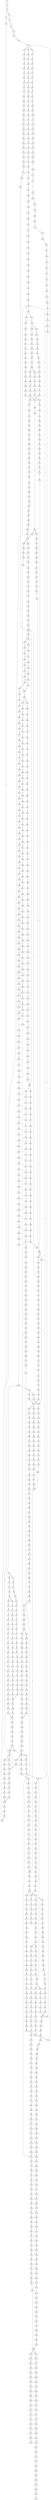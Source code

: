 strict digraph  {
	S0 -> S1 [ label = A ];
	S1 -> S2 [ label = G ];
	S2 -> S3 [ label = A ];
	S2 -> S4 [ label = C ];
	S3 -> S5 [ label = G ];
	S4 -> S6 [ label = C ];
	S5 -> S7 [ label = G ];
	S6 -> S8 [ label = G ];
	S7 -> S9 [ label = T ];
	S8 -> S10 [ label = C ];
	S8 -> S11 [ label = T ];
	S9 -> S12 [ label = C ];
	S10 -> S13 [ label = C ];
	S11 -> S14 [ label = C ];
	S12 -> S15 [ label = C ];
	S13 -> S16 [ label = C ];
	S14 -> S17 [ label = C ];
	S15 -> S18 [ label = C ];
	S16 -> S19 [ label = C ];
	S17 -> S20 [ label = C ];
	S18 -> S21 [ label = T ];
	S18 -> S22 [ label = A ];
	S18 -> S23 [ label = G ];
	S19 -> S24 [ label = T ];
	S20 -> S25 [ label = A ];
	S21 -> S26 [ label = T ];
	S22 -> S27 [ label = G ];
	S23 -> S28 [ label = G ];
	S24 -> S29 [ label = T ];
	S24 -> S30 [ label = C ];
	S25 -> S31 [ label = C ];
	S26 -> S32 [ label = C ];
	S27 -> S33 [ label = A ];
	S28 -> S34 [ label = A ];
	S29 -> S35 [ label = C ];
	S30 -> S36 [ label = C ];
	S31 -> S37 [ label = C ];
	S32 -> S38 [ label = T ];
	S33 -> S39 [ label = G ];
	S34 -> S40 [ label = G ];
	S35 -> S41 [ label = A ];
	S36 -> S42 [ label = A ];
	S37 -> S43 [ label = A ];
	S38 -> S44 [ label = C ];
	S39 -> S45 [ label = C ];
	S40 -> S46 [ label = G ];
	S41 -> S47 [ label = C ];
	S42 -> S48 [ label = C ];
	S43 -> S49 [ label = C ];
	S44 -> S50 [ label = G ];
	S45 -> S51 [ label = C ];
	S46 -> S52 [ label = C ];
	S47 -> S53 [ label = G ];
	S48 -> S54 [ label = C ];
	S49 -> S55 [ label = C ];
	S50 -> S56 [ label = T ];
	S51 -> S57 [ label = A ];
	S52 -> S58 [ label = G ];
	S53 -> S59 [ label = C ];
	S54 -> S60 [ label = C ];
	S55 -> S61 [ label = G ];
	S56 -> S62 [ label = A ];
	S57 -> S63 [ label = C ];
	S58 -> S64 [ label = T ];
	S59 -> S65 [ label = T ];
	S60 -> S66 [ label = G ];
	S61 -> S67 [ label = A ];
	S62 -> S68 [ label = C ];
	S63 -> S69 [ label = G ];
	S64 -> S70 [ label = G ];
	S65 -> S71 [ label = C ];
	S66 -> S72 [ label = C ];
	S67 -> S73 [ label = T ];
	S68 -> S74 [ label = G ];
	S69 -> S75 [ label = G ];
	S70 -> S76 [ label = G ];
	S71 -> S77 [ label = C ];
	S72 -> S78 [ label = C ];
	S73 -> S79 [ label = C ];
	S74 -> S80 [ label = G ];
	S75 -> S81 [ label = T ];
	S76 -> S82 [ label = T ];
	S77 -> S83 [ label = G ];
	S78 -> S84 [ label = G ];
	S79 -> S85 [ label = G ];
	S80 -> S86 [ label = C ];
	S81 -> S87 [ label = T ];
	S82 -> S88 [ label = A ];
	S83 -> S89 [ label = G ];
	S84 -> S90 [ label = G ];
	S85 -> S91 [ label = G ];
	S86 -> S92 [ label = T ];
	S87 -> S93 [ label = A ];
	S88 -> S94 [ label = T ];
	S89 -> S95 [ label = T ];
	S90 -> S96 [ label = T ];
	S91 -> S97 [ label = T ];
	S92 -> S98 [ label = A ];
	S93 -> S99 [ label = C ];
	S94 -> S100 [ label = G ];
	S95 -> S101 [ label = T ];
	S96 -> S102 [ label = C ];
	S97 -> S103 [ label = T ];
	S98 -> S104 [ label = C ];
	S99 -> S105 [ label = T ];
	S100 -> S106 [ label = A ];
	S101 -> S107 [ label = G ];
	S102 -> S108 [ label = C ];
	S103 -> S109 [ label = C ];
	S104 -> S110 [ label = T ];
	S105 -> S111 [ label = G ];
	S106 -> S112 [ label = G ];
	S107 -> S113 [ label = C ];
	S108 -> S114 [ label = C ];
	S109 -> S115 [ label = C ];
	S110 -> S116 [ label = G ];
	S111 -> S117 [ label = C ];
	S112 -> S118 [ label = C ];
	S113 -> S119 [ label = A ];
	S114 -> S120 [ label = A ];
	S115 -> S121 [ label = A ];
	S116 -> S122 [ label = G ];
	S117 -> S123 [ label = A ];
	S118 -> S124 [ label = G ];
	S119 -> S125 [ label = C ];
	S120 -> S126 [ label = G ];
	S121 -> S127 [ label = G ];
	S122 -> S128 [ label = T ];
	S123 -> S129 [ label = G ];
	S124 -> S130 [ label = G ];
	S125 -> S131 [ label = T ];
	S126 -> S132 [ label = T ];
	S127 -> S133 [ label = T ];
	S128 -> S134 [ label = G ];
	S129 -> S135 [ label = A ];
	S130 -> S136 [ label = T ];
	S131 -> S137 [ label = G ];
	S132 -> S138 [ label = G ];
	S133 -> S139 [ label = G ];
	S134 -> S140 [ label = C ];
	S135 -> S141 [ label = C ];
	S136 -> S142 [ label = C ];
	S137 -> S143 [ label = G ];
	S138 -> S144 [ label = G ];
	S139 -> S145 [ label = G ];
	S140 -> S146 [ label = T ];
	S141 -> S147 [ label = G ];
	S142 -> S148 [ label = G ];
	S143 -> S149 [ label = T ];
	S144 -> S150 [ label = T ];
	S145 -> S151 [ label = T ];
	S146 -> S152 [ label = A ];
	S147 -> S153 [ label = G ];
	S148 -> S154 [ label = C ];
	S149 -> S155 [ label = C ];
	S150 -> S156 [ label = C ];
	S151 -> S156 [ label = C ];
	S152 -> S157 [ label = C ];
	S153 -> S158 [ label = A ];
	S154 -> S159 [ label = A ];
	S155 -> S160 [ label = G ];
	S156 -> S161 [ label = G ];
	S157 -> S162 [ label = T ];
	S158 -> S163 [ label = C ];
	S159 -> S164 [ label = C ];
	S160 -> S165 [ label = T ];
	S161 -> S166 [ label = T ];
	S162 -> S167 [ label = G ];
	S163 -> S168 [ label = A ];
	S164 -> S169 [ label = G ];
	S165 -> S170 [ label = C ];
	S166 -> S171 [ label = C ];
	S167 -> S172 [ label = T ];
	S168 -> S173 [ label = C ];
	S169 -> S174 [ label = C ];
	S170 -> S175 [ label = C ];
	S171 -> S175 [ label = C ];
	S172 -> S176 [ label = A ];
	S173 -> S177 [ label = A ];
	S174 -> S178 [ label = G ];
	S175 -> S179 [ label = G ];
	S176 -> S180 [ label = A ];
	S177 -> S181 [ label = C ];
	S178 -> S182 [ label = C ];
	S179 -> S183 [ label = T ];
	S180 -> S184 [ label = C ];
	S181 -> S185 [ label = C ];
	S182 -> S186 [ label = G ];
	S183 -> S187 [ label = C ];
	S184 -> S188 [ label = A ];
	S185 -> S189 [ label = T ];
	S186 -> S190 [ label = C ];
	S186 -> S191 [ label = G ];
	S187 -> S192 [ label = A ];
	S188 -> S193 [ label = C ];
	S189 -> S194 [ label = C ];
	S190 -> S195 [ label = G ];
	S191 -> S196 [ label = C ];
	S192 -> S197 [ label = C ];
	S193 -> S198 [ label = A ];
	S194 -> S199 [ label = T ];
	S195 -> S200 [ label = T ];
	S196 -> S201 [ label = T ];
	S197 -> S202 [ label = C ];
	S198 -> S203 [ label = C ];
	S199 -> S204 [ label = A ];
	S200 -> S205 [ label = C ];
	S201 -> S206 [ label = G ];
	S202 -> S207 [ label = C ];
	S202 -> S208 [ label = G ];
	S203 -> S209 [ label = G ];
	S204 -> S210 [ label = G ];
	S205 -> S211 [ label = G ];
	S206 -> S212 [ label = G ];
	S207 -> S213 [ label = T ];
	S208 -> S214 [ label = A ];
	S209 -> S215 [ label = C ];
	S210 -> S216 [ label = A ];
	S211 -> S217 [ label = A ];
	S212 -> S218 [ label = A ];
	S213 -> S219 [ label = G ];
	S214 -> S220 [ label = A ];
	S214 -> S221 [ label = G ];
	S215 -> S222 [ label = T ];
	S216 -> S223 [ label = A ];
	S217 -> S224 [ label = C ];
	S218 -> S225 [ label = A ];
	S219 -> S226 [ label = T ];
	S220 -> S227 [ label = T ];
	S221 -> S228 [ label = T ];
	S222 -> S229 [ label = C ];
	S223 -> S230 [ label = C ];
	S224 -> S231 [ label = G ];
	S225 -> S232 [ label = T ];
	S226 -> S233 [ label = C ];
	S227 -> S234 [ label = C ];
	S228 -> S235 [ label = C ];
	S229 -> S236 [ label = C ];
	S230 -> S237 [ label = G ];
	S231 -> S238 [ label = C ];
	S232 -> S239 [ label = G ];
	S233 -> S240 [ label = C ];
	S234 -> S241 [ label = C ];
	S235 -> S242 [ label = C ];
	S236 -> S243 [ label = T ];
	S237 -> S244 [ label = A ];
	S238 -> S245 [ label = G ];
	S239 -> S246 [ label = G ];
	S240 -> S247 [ label = T ];
	S241 -> S248 [ label = T ];
	S242 -> S249 [ label = A ];
	S242 -> S250 [ label = T ];
	S243 -> S251 [ label = A ];
	S244 -> S252 [ label = G ];
	S245 -> S253 [ label = C ];
	S246 -> S254 [ label = G ];
	S247 -> S255 [ label = A ];
	S247 -> S256 [ label = T ];
	S248 -> S257 [ label = C ];
	S249 -> S258 [ label = G ];
	S250 -> S259 [ label = C ];
	S251 -> S260 [ label = G ];
	S252 -> S261 [ label = G ];
	S253 -> S262 [ label = C ];
	S254 -> S263 [ label = G ];
	S255 -> S264 [ label = C ];
	S256 -> S265 [ label = G ];
	S257 -> S266 [ label = G ];
	S258 -> S267 [ label = T ];
	S258 -> S268 [ label = C ];
	S259 -> S269 [ label = G ];
	S260 -> S270 [ label = A ];
	S261 -> S271 [ label = T ];
	S262 -> S272 [ label = T ];
	S263 -> S273 [ label = T ];
	S264 -> S274 [ label = T ];
	S265 -> S275 [ label = A ];
	S265 -> S276 [ label = T ];
	S266 -> S277 [ label = A ];
	S267 -> S278 [ label = A ];
	S268 -> S279 [ label = T ];
	S269 -> S280 [ label = A ];
	S270 -> S281 [ label = A ];
	S271 -> S282 [ label = G ];
	S272 -> S283 [ label = C ];
	S273 -> S284 [ label = C ];
	S274 -> S285 [ label = A ];
	S275 -> S286 [ label = A ];
	S276 -> S287 [ label = A ];
	S277 -> S288 [ label = A ];
	S278 -> S289 [ label = G ];
	S279 -> S290 [ label = T ];
	S280 -> S291 [ label = A ];
	S281 -> S292 [ label = C ];
	S282 -> S293 [ label = T ];
	S283 -> S294 [ label = G ];
	S284 -> S295 [ label = C ];
	S285 -> S296 [ label = C ];
	S286 -> S297 [ label = C ];
	S287 -> S298 [ label = G ];
	S288 -> S299 [ label = C ];
	S289 -> S300 [ label = G ];
	S289 -> S301 [ label = C ];
	S290 -> S302 [ label = C ];
	S291 -> S299 [ label = C ];
	S292 -> S303 [ label = T ];
	S293 -> S304 [ label = C ];
	S294 -> S305 [ label = G ];
	S295 -> S306 [ label = G ];
	S296 -> S307 [ label = C ];
	S297 -> S308 [ label = T ];
	S298 -> S309 [ label = G ];
	S299 -> S310 [ label = T ];
	S300 -> S311 [ label = G ];
	S301 -> S312 [ label = T ];
	S302 -> S313 [ label = A ];
	S303 -> S314 [ label = T ];
	S304 -> S315 [ label = C ];
	S305 -> S316 [ label = G ];
	S306 -> S317 [ label = C ];
	S307 -> S318 [ label = A ];
	S308 -> S319 [ label = T ];
	S309 -> S320 [ label = A ];
	S310 -> S321 [ label = T ];
	S311 -> S322 [ label = T ];
	S312 -> S323 [ label = C ];
	S313 -> S324 [ label = C ];
	S314 -> S325 [ label = C ];
	S315 -> S326 [ label = C ];
	S316 -> S327 [ label = C ];
	S317 -> S328 [ label = C ];
	S318 -> S329 [ label = G ];
	S319 -> S330 [ label = C ];
	S320 -> S331 [ label = G ];
	S321 -> S332 [ label = C ];
	S322 -> S333 [ label = C ];
	S323 -> S334 [ label = C ];
	S324 -> S335 [ label = G ];
	S325 -> S336 [ label = A ];
	S326 -> S337 [ label = T ];
	S327 -> S338 [ label = T ];
	S328 -> S339 [ label = G ];
	S329 -> S340 [ label = G ];
	S330 -> S341 [ label = A ];
	S331 -> S342 [ label = A ];
	S332 -> S343 [ label = A ];
	S333 -> S344 [ label = A ];
	S334 -> S345 [ label = A ];
	S335 -> S346 [ label = C ];
	S336 -> S347 [ label = A ];
	S337 -> S348 [ label = G ];
	S338 -> S349 [ label = C ];
	S339 -> S350 [ label = G ];
	S340 -> S351 [ label = A ];
	S341 -> S347 [ label = A ];
	S342 -> S352 [ label = G ];
	S343 -> S347 [ label = A ];
	S344 -> S353 [ label = C ];
	S345 -> S354 [ label = C ];
	S346 -> S355 [ label = C ];
	S347 -> S356 [ label = C ];
	S348 -> S357 [ label = T ];
	S349 -> S358 [ label = A ];
	S350 -> S359 [ label = A ];
	S351 -> S360 [ label = G ];
	S352 -> S361 [ label = G ];
	S353 -> S362 [ label = T ];
	S354 -> S363 [ label = C ];
	S355 -> S364 [ label = C ];
	S356 -> S365 [ label = C ];
	S356 -> S366 [ label = T ];
	S357 -> S367 [ label = C ];
	S358 -> S368 [ label = C ];
	S359 -> S369 [ label = A ];
	S360 -> S370 [ label = A ];
	S361 -> S371 [ label = T ];
	S362 -> S372 [ label = C ];
	S363 -> S373 [ label = G ];
	S364 -> S374 [ label = T ];
	S365 -> S375 [ label = G ];
	S366 -> S376 [ label = G ];
	S367 -> S377 [ label = C ];
	S368 -> S378 [ label = G ];
	S369 -> S379 [ label = C ];
	S370 -> S380 [ label = G ];
	S371 -> S381 [ label = C ];
	S372 -> S382 [ label = G ];
	S373 -> S383 [ label = G ];
	S374 -> S384 [ label = T ];
	S375 -> S385 [ label = G ];
	S376 -> S386 [ label = G ];
	S376 -> S387 [ label = C ];
	S377 -> S247 [ label = T ];
	S378 -> S388 [ label = T ];
	S379 -> S389 [ label = T ];
	S380 -> S390 [ label = T ];
	S381 -> S391 [ label = C ];
	S382 -> S392 [ label = C ];
	S383 -> S393 [ label = A ];
	S384 -> S394 [ label = C ];
	S385 -> S395 [ label = C ];
	S386 -> S396 [ label = C ];
	S387 -> S397 [ label = C ];
	S388 -> S398 [ label = C ];
	S389 -> S399 [ label = G ];
	S390 -> S400 [ label = C ];
	S391 -> S18 [ label = C ];
	S392 -> S401 [ label = T ];
	S393 -> S402 [ label = C ];
	S394 -> S403 [ label = A ];
	S395 -> S404 [ label = C ];
	S396 -> S405 [ label = C ];
	S397 -> S406 [ label = C ];
	S398 -> S407 [ label = C ];
	S399 -> S408 [ label = C ];
	S400 -> S409 [ label = A ];
	S401 -> S410 [ label = T ];
	S402 -> S411 [ label = G ];
	S403 -> S412 [ label = T ];
	S404 -> S413 [ label = C ];
	S405 -> S414 [ label = C ];
	S406 -> S415 [ label = T ];
	S407 -> S416 [ label = A ];
	S408 -> S417 [ label = A ];
	S409 -> S418 [ label = G ];
	S410 -> S419 [ label = C ];
	S411 -> S420 [ label = T ];
	S412 -> S421 [ label = C ];
	S413 -> S422 [ label = A ];
	S414 -> S423 [ label = A ];
	S415 -> S424 [ label = A ];
	S416 -> S425 [ label = G ];
	S417 -> S426 [ label = A ];
	S418 -> S427 [ label = G ];
	S419 -> S428 [ label = A ];
	S420 -> S429 [ label = C ];
	S421 -> S430 [ label = C ];
	S422 -> S431 [ label = G ];
	S423 -> S432 [ label = G ];
	S424 -> S433 [ label = G ];
	S425 -> S434 [ label = C ];
	S426 -> S435 [ label = C ];
	S427 -> S436 [ label = A ];
	S428 -> S437 [ label = T ];
	S429 -> S438 [ label = G ];
	S430 -> S439 [ label = A ];
	S431 -> S440 [ label = T ];
	S432 -> S441 [ label = G ];
	S433 -> S442 [ label = G ];
	S434 -> S443 [ label = T ];
	S434 -> S444 [ label = G ];
	S435 -> S445 [ label = C ];
	S436 -> S446 [ label = C ];
	S437 -> S447 [ label = C ];
	S438 -> S448 [ label = T ];
	S439 -> S449 [ label = G ];
	S440 -> S450 [ label = T ];
	S441 -> S451 [ label = T ];
	S442 -> S452 [ label = T ];
	S443 -> S290 [ label = T ];
	S444 -> S453 [ label = A ];
	S445 -> S454 [ label = A ];
	S446 -> S455 [ label = C ];
	S447 -> S456 [ label = C ];
	S448 -> S457 [ label = G ];
	S449 -> S458 [ label = A ];
	S450 -> S459 [ label = G ];
	S451 -> S460 [ label = G ];
	S452 -> S461 [ label = G ];
	S453 -> S462 [ label = G ];
	S454 -> S463 [ label = G ];
	S455 -> S464 [ label = A ];
	S456 -> S439 [ label = A ];
	S457 -> S465 [ label = A ];
	S458 -> S466 [ label = A ];
	S459 -> S467 [ label = T ];
	S460 -> S468 [ label = C ];
	S460 -> S469 [ label = G ];
	S461 -> S470 [ label = T ];
	S462 -> S471 [ label = T ];
	S463 -> S472 [ label = A ];
	S464 -> S473 [ label = G ];
	S465 -> S474 [ label = C ];
	S466 -> S475 [ label = C ];
	S467 -> S476 [ label = G ];
	S468 -> S477 [ label = G ];
	S469 -> S478 [ label = G ];
	S470 -> S479 [ label = G ];
	S471 -> S480 [ label = C ];
	S472 -> S481 [ label = A ];
	S473 -> S482 [ label = T ];
	S474 -> S483 [ label = C ];
	S475 -> S484 [ label = C ];
	S476 -> S485 [ label = C ];
	S477 -> S486 [ label = C ];
	S478 -> S487 [ label = C ];
	S479 -> S488 [ label = C ];
	S480 -> S489 [ label = C ];
	S480 -> S490 [ label = T ];
	S481 -> S491 [ label = C ];
	S482 -> S492 [ label = C ];
	S483 -> S493 [ label = G ];
	S484 -> S494 [ label = A ];
	S484 -> S495 [ label = G ];
	S485 -> S496 [ label = G ];
	S486 -> S497 [ label = G ];
	S487 -> S498 [ label = T ];
	S488 -> S499 [ label = G ];
	S489 -> S500 [ label = C ];
	S490 -> S501 [ label = C ];
	S491 -> S502 [ label = A ];
	S492 -> S503 [ label = T ];
	S493 -> S504 [ label = G ];
	S494 -> S505 [ label = G ];
	S494 -> S506 [ label = C ];
	S495 -> S507 [ label = G ];
	S496 -> S508 [ label = T ];
	S497 -> S509 [ label = T ];
	S498 -> S510 [ label = T ];
	S499 -> S511 [ label = T ];
	S500 -> S512 [ label = T ];
	S500 -> S513 [ label = G ];
	S501 -> S514 [ label = G ];
	S502 -> S515 [ label = G ];
	S503 -> S516 [ label = C ];
	S504 -> S517 [ label = T ];
	S505 -> S518 [ label = A ];
	S506 -> S519 [ label = C ];
	S507 -> S520 [ label = A ];
	S508 -> S521 [ label = C ];
	S509 -> S522 [ label = C ];
	S510 -> S523 [ label = C ];
	S511 -> S524 [ label = C ];
	S512 -> S525 [ label = C ];
	S513 -> S526 [ label = C ];
	S514 -> S527 [ label = T ];
	S515 -> S528 [ label = C ];
	S516 -> S529 [ label = T ];
	S517 -> S530 [ label = C ];
	S518 -> S531 [ label = C ];
	S519 -> S532 [ label = A ];
	S520 -> S533 [ label = C ];
	S521 -> S534 [ label = G ];
	S522 -> S535 [ label = G ];
	S523 -> S536 [ label = G ];
	S524 -> S534 [ label = G ];
	S525 -> S537 [ label = C ];
	S526 -> S538 [ label = C ];
	S527 -> S539 [ label = C ];
	S528 -> S540 [ label = C ];
	S529 -> S541 [ label = G ];
	S530 -> S542 [ label = G ];
	S531 -> S543 [ label = T ];
	S532 -> S544 [ label = C ];
	S533 -> S545 [ label = G ];
	S534 -> S546 [ label = A ];
	S535 -> S547 [ label = T ];
	S536 -> S548 [ label = A ];
	S537 -> S549 [ label = G ];
	S538 -> S550 [ label = T ];
	S539 -> S551 [ label = T ];
	S540 -> S552 [ label = G ];
	S541 -> S553 [ label = T ];
	S542 -> S554 [ label = C ];
	S543 -> S555 [ label = C ];
	S544 -> S556 [ label = C ];
	S545 -> S557 [ label = C ];
	S546 -> S558 [ label = A ];
	S547 -> S559 [ label = G ];
	S548 -> S560 [ label = A ];
	S549 -> S561 [ label = G ];
	S550 -> S562 [ label = G ];
	S551 -> S563 [ label = G ];
	S552 -> S564 [ label = T ];
	S553 -> S565 [ label = A ];
	S554 -> S566 [ label = G ];
	S555 -> S567 [ label = C ];
	S556 -> S568 [ label = C ];
	S557 -> S569 [ label = C ];
	S558 -> S570 [ label = C ];
	S559 -> S571 [ label = C ];
	S560 -> S572 [ label = C ];
	S561 -> S573 [ label = T ];
	S562 -> S574 [ label = T ];
	S563 -> S575 [ label = T ];
	S564 -> S576 [ label = C ];
	S566 -> S577 [ label = T ];
	S567 -> S578 [ label = C ];
	S568 -> S579 [ label = C ];
	S569 -> S580 [ label = C ];
	S570 -> S581 [ label = C ];
	S570 -> S582 [ label = A ];
	S571 -> S583 [ label = A ];
	S572 -> S584 [ label = A ];
	S573 -> S585 [ label = C ];
	S574 -> S586 [ label = C ];
	S575 -> S587 [ label = T ];
	S576 -> S588 [ label = C ];
	S577 -> S589 [ label = A ];
	S578 -> S590 [ label = A ];
	S579 -> S591 [ label = T ];
	S580 -> S592 [ label = A ];
	S581 -> S593 [ label = T ];
	S582 -> S594 [ label = C ];
	S583 -> S595 [ label = T ];
	S584 -> S596 [ label = C ];
	S585 -> S597 [ label = T ];
	S586 -> S598 [ label = G ];
	S587 -> S599 [ label = C ];
	S588 -> S600 [ label = T ];
	S589 -> S601 [ label = G ];
	S590 -> S602 [ label = T ];
	S591 -> S603 [ label = T ];
	S592 -> S604 [ label = T ];
	S593 -> S605 [ label = T ];
	S593 -> S606 [ label = G ];
	S594 -> S607 [ label = C ];
	S595 -> S608 [ label = C ];
	S596 -> S609 [ label = G ];
	S597 -> S610 [ label = G ];
	S598 -> S611 [ label = C ];
	S599 -> S612 [ label = C ];
	S600 -> S613 [ label = C ];
	S601 -> S614 [ label = C ];
	S602 -> S615 [ label = C ];
	S603 -> S616 [ label = C ];
	S604 -> S617 [ label = C ];
	S605 -> S618 [ label = C ];
	S606 -> S619 [ label = T ];
	S607 -> S620 [ label = C ];
	S608 -> S621 [ label = C ];
	S609 -> S622 [ label = C ];
	S610 -> S623 [ label = G ];
	S611 -> S624 [ label = G ];
	S612 -> S625 [ label = G ];
	S613 -> S626 [ label = T ];
	S614 -> S627 [ label = C ];
	S615 -> S628 [ label = T ];
	S616 -> S629 [ label = C ];
	S616 -> S630 [ label = G ];
	S617 -> S631 [ label = G ];
	S618 -> S632 [ label = G ];
	S619 -> S633 [ label = C ];
	S620 -> S634 [ label = G ];
	S621 -> S635 [ label = G ];
	S622 -> S636 [ label = G ];
	S623 -> S637 [ label = A ];
	S624 -> S638 [ label = C ];
	S625 -> S639 [ label = T ];
	S626 -> S640 [ label = G ];
	S627 -> S641 [ label = G ];
	S628 -> S642 [ label = G ];
	S629 -> S643 [ label = T ];
	S630 -> S644 [ label = A ];
	S631 -> S645 [ label = T ];
	S632 -> S646 [ label = T ];
	S633 -> S647 [ label = G ];
	S634 -> S648 [ label = T ];
	S635 -> S649 [ label = C ];
	S636 -> S650 [ label = C ];
	S637 -> S651 [ label = G ];
	S638 -> S652 [ label = G ];
	S638 -> S653 [ label = A ];
	S639 -> S654 [ label = G ];
	S640 -> S655 [ label = T ];
	S641 -> S656 [ label = C ];
	S642 -> S657 [ label = C ];
	S643 -> S658 [ label = G ];
	S644 -> S659 [ label = T ];
	S645 -> S660 [ label = C ];
	S646 -> S661 [ label = A ];
	S647 -> S662 [ label = C ];
	S648 -> S663 [ label = A ];
	S649 -> S664 [ label = A ];
	S650 -> S665 [ label = A ];
	S651 -> S666 [ label = G ];
	S652 -> S667 [ label = A ];
	S653 -> S668 [ label = A ];
	S654 -> S669 [ label = G ];
	S655 -> S670 [ label = C ];
	S656 -> S671 [ label = T ];
	S657 -> S672 [ label = C ];
	S658 -> S673 [ label = T ];
	S659 -> S674 [ label = C ];
	S660 -> S675 [ label = C ];
	S661 -> S676 [ label = C ];
	S662 -> S624 [ label = G ];
	S663 -> S677 [ label = C ];
	S664 -> S678 [ label = C ];
	S665 -> S679 [ label = C ];
	S666 -> S680 [ label = G ];
	S667 -> S681 [ label = G ];
	S668 -> S682 [ label = C ];
	S669 -> S683 [ label = C ];
	S670 -> S684 [ label = G ];
	S671 -> S685 [ label = G ];
	S672 -> S686 [ label = A ];
	S673 -> S687 [ label = C ];
	S674 -> S688 [ label = G ];
	S675 -> S689 [ label = T ];
	S676 -> S690 [ label = T ];
	S677 -> S691 [ label = G ];
	S678 -> S692 [ label = G ];
	S679 -> S693 [ label = G ];
	S680 -> S694 [ label = T ];
	S681 -> S695 [ label = C ];
	S682 -> S696 [ label = C ];
	S683 -> S697 [ label = C ];
	S684 -> S698 [ label = T ];
	S685 -> S699 [ label = G ];
	S686 -> S700 [ label = G ];
	S687 -> S701 [ label = C ];
	S688 -> S702 [ label = T ];
	S689 -> S703 [ label = C ];
	S690 -> S704 [ label = T ];
	S691 -> S705 [ label = T ];
	S692 -> S706 [ label = T ];
	S693 -> S707 [ label = T ];
	S694 -> S708 [ label = G ];
	S695 -> S709 [ label = A ];
	S696 -> S710 [ label = C ];
	S697 -> S711 [ label = C ];
	S698 -> S712 [ label = G ];
	S699 -> S713 [ label = A ];
	S700 -> S714 [ label = T ];
	S701 -> S715 [ label = T ];
	S702 -> S716 [ label = T ];
	S703 -> S717 [ label = T ];
	S704 -> S718 [ label = C ];
	S705 -> S719 [ label = C ];
	S706 -> S720 [ label = C ];
	S707 -> S721 [ label = C ];
	S708 -> S722 [ label = T ];
	S709 -> S723 [ label = G ];
	S710 -> S724 [ label = G ];
	S711 -> S725 [ label = G ];
	S712 -> S726 [ label = G ];
	S713 -> S727 [ label = A ];
	S714 -> S728 [ label = C ];
	S715 -> S256 [ label = T ];
	S716 -> S729 [ label = T ];
	S717 -> S730 [ label = T ];
	S718 -> S731 [ label = A ];
	S719 -> S732 [ label = C ];
	S720 -> S733 [ label = G ];
	S721 -> S734 [ label = C ];
	S722 -> S735 [ label = T ];
	S723 -> S736 [ label = T ];
	S724 -> S737 [ label = T ];
	S725 -> S738 [ label = T ];
	S726 -> S739 [ label = T ];
	S727 -> S740 [ label = G ];
	S728 -> S741 [ label = G ];
	S729 -> S742 [ label = G ];
	S730 -> S743 [ label = C ];
	S731 -> S744 [ label = A ];
	S732 -> S745 [ label = A ];
	S733 -> S746 [ label = A ];
	S734 -> S747 [ label = A ];
	S735 -> S748 [ label = C ];
	S736 -> S749 [ label = G ];
	S737 -> S750 [ label = A ];
	S738 -> S751 [ label = C ];
	S739 -> S752 [ label = A ];
	S740 -> S753 [ label = A ];
	S741 -> S754 [ label = T ];
	S742 -> S755 [ label = T ];
	S743 -> S756 [ label = T ];
	S744 -> S757 [ label = G ];
	S745 -> S758 [ label = G ];
	S746 -> S759 [ label = G ];
	S747 -> S425 [ label = G ];
	S748 -> S760 [ label = C ];
	S749 -> S761 [ label = C ];
	S750 -> S762 [ label = C ];
	S751 -> S763 [ label = C ];
	S752 -> S764 [ label = C ];
	S753 -> S765 [ label = A ];
	S754 -> S766 [ label = A ];
	S755 -> S767 [ label = A ];
	S756 -> S768 [ label = C ];
	S757 -> S769 [ label = C ];
	S758 -> S434 [ label = C ];
	S759 -> S770 [ label = C ];
	S760 -> S771 [ label = A ];
	S761 -> S772 [ label = A ];
	S762 -> S773 [ label = A ];
	S763 -> S774 [ label = A ];
	S764 -> S775 [ label = C ];
	S765 -> S776 [ label = C ];
	S766 -> S777 [ label = A ];
	S767 -> S778 [ label = G ];
	S768 -> S779 [ label = G ];
	S769 -> S780 [ label = G ];
	S770 -> S781 [ label = G ];
	S771 -> S782 [ label = G ];
	S772 -> S783 [ label = A ];
	S773 -> S784 [ label = G ];
	S774 -> S785 [ label = G ];
	S775 -> S786 [ label = G ];
	S776 -> S787 [ label = G ];
	S777 -> S788 [ label = G ];
	S778 -> S789 [ label = G ];
	S779 -> S790 [ label = G ];
	S780 -> S791 [ label = A ];
	S781 -> S792 [ label = A ];
	S782 -> S793 [ label = C ];
	S783 -> S794 [ label = C ];
	S784 -> S795 [ label = C ];
	S785 -> S796 [ label = T ];
	S786 -> S797 [ label = G ];
	S787 -> S798 [ label = G ];
	S788 -> S799 [ label = A ];
	S789 -> S800 [ label = A ];
	S790 -> S801 [ label = A ];
	S791 -> S802 [ label = G ];
	S792 -> S803 [ label = G ];
	S793 -> S804 [ label = A ];
	S794 -> S805 [ label = A ];
	S795 -> S806 [ label = A ];
	S796 -> S807 [ label = A ];
	S797 -> S808 [ label = T ];
	S798 -> S809 [ label = C ];
	S799 -> S810 [ label = C ];
	S800 -> S811 [ label = A ];
	S801 -> S812 [ label = G ];
	S802 -> S813 [ label = T ];
	S803 -> S814 [ label = T ];
	S804 -> S815 [ label = G ];
	S805 -> S816 [ label = G ];
	S806 -> S817 [ label = G ];
	S807 -> S289 [ label = G ];
	S808 -> S818 [ label = G ];
	S809 -> S819 [ label = A ];
	S810 -> S820 [ label = G ];
	S811 -> S821 [ label = A ];
	S812 -> S822 [ label = A ];
	S813 -> S823 [ label = C ];
	S814 -> S824 [ label = C ];
	S815 -> S825 [ label = A ];
	S816 -> S826 [ label = C ];
	S817 -> S827 [ label = G ];
	S818 -> S828 [ label = G ];
	S819 -> S829 [ label = C ];
	S820 -> S830 [ label = G ];
	S821 -> S831 [ label = G ];
	S822 -> S832 [ label = G ];
	S823 -> S489 [ label = C ];
	S824 -> S833 [ label = G ];
	S825 -> S834 [ label = T ];
	S826 -> S835 [ label = T ];
	S827 -> S836 [ label = T ];
	S828 -> S837 [ label = T ];
	S829 -> S838 [ label = C ];
	S829 -> S839 [ label = T ];
	S830 -> S840 [ label = C ];
	S831 -> S841 [ label = G ];
	S832 -> S842 [ label = G ];
	S833 -> S843 [ label = A ];
	S834 -> S844 [ label = A ];
	S835 -> S845 [ label = A ];
	S836 -> S846 [ label = G ];
	S837 -> S847 [ label = T ];
	S838 -> S848 [ label = G ];
	S839 -> S849 [ label = G ];
	S840 -> S850 [ label = T ];
	S841 -> S851 [ label = T ];
	S842 -> S852 [ label = T ];
	S843 -> S853 [ label = A ];
	S844 -> S854 [ label = A ];
	S845 -> S855 [ label = C ];
	S846 -> S856 [ label = C ];
	S847 -> S857 [ label = A ];
	S848 -> S858 [ label = G ];
	S849 -> S859 [ label = G ];
	S850 -> S860 [ label = C ];
	S851 -> S861 [ label = C ];
	S852 -> S381 [ label = C ];
	S853 -> S862 [ label = C ];
	S854 -> S863 [ label = A ];
	S855 -> S864 [ label = G ];
	S856 -> S865 [ label = A ];
	S857 -> S866 [ label = G ];
	S858 -> S867 [ label = G ];
	S859 -> S868 [ label = G ];
	S860 -> S869 [ label = T ];
	S861 -> S870 [ label = C ];
	S862 -> S871 [ label = C ];
	S863 -> S872 [ label = A ];
	S864 -> S873 [ label = A ];
	S865 -> S874 [ label = C ];
	S866 -> S875 [ label = A ];
	S867 -> S876 [ label = A ];
	S868 -> S877 [ label = A ];
	S869 -> S878 [ label = C ];
	S870 -> S879 [ label = C ];
	S871 -> S593 [ label = T ];
	S872 -> S880 [ label = A ];
	S873 -> S881 [ label = G ];
	S874 -> S882 [ label = G ];
	S875 -> S883 [ label = A ];
	S876 -> S884 [ label = A ];
	S877 -> S885 [ label = A ];
	S878 -> S886 [ label = G ];
	S879 -> S887 [ label = G ];
	S880 -> S888 [ label = C ];
	S881 -> S889 [ label = A ];
	S882 -> S890 [ label = C ];
	S883 -> S891 [ label = G ];
	S884 -> S892 [ label = T ];
	S885 -> S893 [ label = C ];
	S886 -> S894 [ label = A ];
	S887 -> S895 [ label = A ];
	S888 -> S896 [ label = T ];
	S889 -> S897 [ label = A ];
	S890 -> S898 [ label = G ];
	S891 -> S899 [ label = G ];
	S892 -> S900 [ label = T ];
	S893 -> S901 [ label = T ];
	S894 -> S902 [ label = A ];
	S895 -> S903 [ label = A ];
	S896 -> S904 [ label = T ];
	S897 -> S905 [ label = C ];
	S898 -> S906 [ label = G ];
	S899 -> S907 [ label = G ];
	S900 -> S908 [ label = G ];
	S901 -> S909 [ label = G ];
	S902 -> S910 [ label = G ];
	S903 -> S911 [ label = G ];
	S904 -> S912 [ label = T ];
	S905 -> S913 [ label = T ];
	S906 -> S914 [ label = T ];
	S907 -> S915 [ label = G ];
	S908 -> S916 [ label = A ];
	S909 -> S917 [ label = G ];
	S910 -> S918 [ label = T ];
	S911 -> S919 [ label = T ];
	S912 -> S920 [ label = G ];
	S913 -> S921 [ label = G ];
	S914 -> S922 [ label = G ];
	S915 -> S923 [ label = G ];
	S916 -> S924 [ label = A ];
	S917 -> S925 [ label = A ];
	S918 -> S926 [ label = C ];
	S919 -> S927 [ label = C ];
	S920 -> S928 [ label = C ];
	S921 -> S929 [ label = G ];
	S922 -> S930 [ label = C ];
	S923 -> S931 [ label = T ];
	S924 -> S932 [ label = C ];
	S925 -> S933 [ label = C ];
	S926 -> S934 [ label = G ];
	S927 -> S935 [ label = G ];
	S928 -> S936 [ label = C ];
	S929 -> S937 [ label = C ];
	S930 -> S938 [ label = C ];
	S931 -> S939 [ label = C ];
	S932 -> S940 [ label = C ];
	S933 -> S941 [ label = C ];
	S934 -> S942 [ label = C ];
	S935 -> S943 [ label = A ];
	S936 -> S944 [ label = G ];
	S937 -> S945 [ label = G ];
	S938 -> S946 [ label = G ];
	S939 -> S947 [ label = C ];
	S940 -> S948 [ label = C ];
	S941 -> S949 [ label = C ];
	S942 -> S950 [ label = G ];
	S943 -> S951 [ label = G ];
	S944 -> S952 [ label = T ];
	S945 -> S953 [ label = C ];
	S946 -> S954 [ label = C ];
	S947 -> S955 [ label = G ];
	S948 -> S956 [ label = G ];
	S949 -> S957 [ label = G ];
	S950 -> S958 [ label = G ];
	S951 -> S959 [ label = G ];
	S952 -> S960 [ label = A ];
	S953 -> S961 [ label = A ];
	S954 -> S962 [ label = A ];
	S955 -> S963 [ label = T ];
	S956 -> S964 [ label = T ];
	S957 -> S965 [ label = T ];
	S958 -> S966 [ label = C ];
	S959 -> S967 [ label = T ];
	S960 -> S968 [ label = G ];
	S961 -> S969 [ label = G ];
	S962 -> S970 [ label = A ];
	S963 -> S971 [ label = C ];
	S964 -> S972 [ label = C ];
	S965 -> S973 [ label = C ];
	S966 -> S974 [ label = T ];
	S967 -> S975 [ label = A ];
	S968 -> S976 [ label = C ];
	S969 -> S977 [ label = C ];
	S970 -> S978 [ label = C ];
	S971 -> S979 [ label = G ];
	S972 -> S980 [ label = T ];
	S973 -> S981 [ label = T ];
	S974 -> S982 [ label = A ];
	S975 -> S983 [ label = T ];
	S976 -> S984 [ label = C ];
	S977 -> S985 [ label = G ];
	S978 -> S986 [ label = C ];
	S979 -> S987 [ label = G ];
	S980 -> S988 [ label = C ];
	S981 -> S988 [ label = C ];
	S982 -> S989 [ label = T ];
	S983 -> S990 [ label = A ];
	S984 -> S991 [ label = G ];
	S985 -> S992 [ label = G ];
	S986 -> S993 [ label = A ];
	S987 -> S994 [ label = A ];
	S988 -> S995 [ label = G ];
	S989 -> S996 [ label = A ];
	S990 -> S997 [ label = A ];
	S991 -> S998 [ label = G ];
	S992 -> S999 [ label = G ];
	S993 -> S1000 [ label = G ];
	S994 -> S1001 [ label = A ];
	S995 -> S1002 [ label = G ];
	S996 -> S1003 [ label = G ];
	S997 -> S1004 [ label = G ];
	S998 -> S1005 [ label = T ];
	S999 -> S1006 [ label = T ];
	S1000 -> S1007 [ label = T ];
	S1001 -> S1008 [ label = C ];
	S1002 -> S1009 [ label = C ];
	S1003 -> S1010 [ label = T ];
	S1004 -> S1011 [ label = T ];
	S1005 -> S1012 [ label = G ];
	S1006 -> S1013 [ label = G ];
	S1007 -> S1014 [ label = C ];
	S1008 -> S1015 [ label = A ];
	S1008 -> S1016 [ label = T ];
	S1009 -> S1017 [ label = A ];
	S1010 -> S1018 [ label = A ];
	S1011 -> S1019 [ label = C ];
	S1012 -> S1020 [ label = A ];
	S1013 -> S1021 [ label = C ];
	S1014 -> S1022 [ label = G ];
	S1015 -> S1023 [ label = G ];
	S1016 -> S1024 [ label = A ];
	S1017 -> S1025 [ label = C ];
	S1018 -> S1026 [ label = G ];
	S1019 -> S1027 [ label = G ];
	S1020 -> S1028 [ label = C ];
	S1021 -> S1029 [ label = C ];
	S1022 -> S1030 [ label = C ];
	S1023 -> S1031 [ label = G ];
	S1024 -> S1032 [ label = C ];
	S1025 -> S1033 [ label = C ];
	S1026 -> S1034 [ label = C ];
	S1027 -> S1035 [ label = T ];
	S1028 -> S1036 [ label = G ];
	S1029 -> S1037 [ label = G ];
	S1030 -> S1038 [ label = G ];
	S1031 -> S1039 [ label = A ];
	S1032 -> S1040 [ label = A ];
	S1033 -> S1041 [ label = G ];
	S1034 -> S1042 [ label = C ];
	S1035 -> S1043 [ label = G ];
	S1036 -> S1044 [ label = T ];
	S1037 -> S1045 [ label = C ];
	S1038 -> S1046 [ label = C ];
	S1039 -> S1047 [ label = A ];
	S1040 -> S1048 [ label = A ];
	S1041 -> S1049 [ label = A ];
	S1042 -> S1050 [ label = G ];
	S1043 -> S1051 [ label = G ];
	S1044 -> S1052 [ label = G ];
	S1045 -> S1053 [ label = C ];
	S1046 -> S1054 [ label = A ];
	S1047 -> S1055 [ label = T ];
	S1048 -> S1056 [ label = C ];
	S1049 -> S1057 [ label = G ];
	S1049 -> S1058 [ label = A ];
	S1050 -> S1059 [ label = A ];
	S1051 -> S1060 [ label = T ];
	S1052 -> S1061 [ label = G ];
	S1053 -> S1062 [ label = G ];
	S1054 -> S1063 [ label = G ];
	S1055 -> S1064 [ label = A ];
	S1056 -> S1065 [ label = G ];
	S1057 -> S1066 [ label = T ];
	S1058 -> S1067 [ label = T ];
	S1059 -> S1068 [ label = A ];
	S1060 -> S752 [ label = A ];
	S1061 -> S1069 [ label = G ];
	S1062 -> S1070 [ label = G ];
	S1063 -> S1071 [ label = C ];
	S1064 -> S1072 [ label = G ];
	S1065 -> S1073 [ label = A ];
	S1066 -> S235 [ label = C ];
	S1067 -> S1074 [ label = G ];
	S1068 -> S1075 [ label = A ];
	S1069 -> S1076 [ label = T ];
	S1070 -> S1077 [ label = T ];
	S1071 -> S1078 [ label = C ];
	S1072 -> S1079 [ label = T ];
	S1073 -> S1080 [ label = A ];
	S1074 -> S1081 [ label = T ];
	S1075 -> S1082 [ label = C ];
	S1076 -> S1083 [ label = A ];
	S1077 -> S1084 [ label = G ];
	S1078 -> S1085 [ label = G ];
	S1079 -> S1086 [ label = C ];
	S1080 -> S1087 [ label = A ];
	S1081 -> S1088 [ label = A ];
	S1082 -> S1089 [ label = C ];
	S1083 -> S1090 [ label = C ];
	S1084 -> S1091 [ label = G ];
	S1085 -> S1092 [ label = G ];
	S1086 -> S1093 [ label = T ];
	S1087 -> S1094 [ label = A ];
	S1088 -> S1095 [ label = G ];
	S1089 -> S1096 [ label = C ];
	S1090 -> S1097 [ label = T ];
	S1091 -> S1098 [ label = T ];
	S1092 -> S1099 [ label = T ];
	S1093 -> S1100 [ label = C ];
	S1094 -> S1101 [ label = C ];
	S1095 -> S1102 [ label = T ];
	S1096 -> S1103 [ label = C ];
	S1097 -> S1104 [ label = A ];
	S1098 -> S1105 [ label = G ];
	S1099 -> S1106 [ label = G ];
	S1100 -> S1107 [ label = T ];
	S1101 -> S1108 [ label = A ];
	S1102 -> S1109 [ label = T ];
	S1103 -> S1110 [ label = G ];
	S1104 -> S1111 [ label = T ];
	S1105 -> S1112 [ label = G ];
	S1106 -> S1113 [ label = G ];
	S1107 -> S1114 [ label = C ];
	S1108 -> S1115 [ label = G ];
	S1109 -> S1116 [ label = T ];
	S1110 -> S1117 [ label = A ];
	S1111 -> S1118 [ label = T ];
	S1112 -> S1119 [ label = A ];
	S1113 -> S1120 [ label = A ];
	S1114 -> S1121 [ label = T ];
	S1115 -> S1122 [ label = A ];
	S1116 -> S1123 [ label = C ];
	S1117 -> S1124 [ label = C ];
	S1118 -> S1125 [ label = G ];
	S1119 -> S1126 [ label = A ];
	S1120 -> S1127 [ label = A ];
	S1121 -> S1128 [ label = G ];
	S1122 -> S1129 [ label = A ];
	S1123 -> S1130 [ label = A ];
	S1124 -> S1131 [ label = T ];
	S1125 -> S1132 [ label = G ];
	S1126 -> S1133 [ label = C ];
	S1127 -> S1134 [ label = G ];
	S1128 -> S1135 [ label = A ];
	S1129 -> S1136 [ label = G ];
	S1130 -> S1137 [ label = C ];
	S1131 -> S1138 [ label = A ];
	S1132 -> S1139 [ label = A ];
	S1133 -> S1140 [ label = C ];
	S1134 -> S1141 [ label = A ];
	S1135 -> S1142 [ label = G ];
	S1136 -> S1143 [ label = G ];
	S1137 -> S1144 [ label = T ];
	S1138 -> S1145 [ label = G ];
	S1139 -> S1146 [ label = A ];
	S1140 -> S1147 [ label = T ];
	S1141 -> S1148 [ label = A ];
	S1142 -> S1149 [ label = T ];
	S1143 -> S1150 [ label = G ];
	S1144 -> S1151 [ label = C ];
	S1145 -> S1152 [ label = A ];
	S1146 -> S1153 [ label = C ];
	S1147 -> S1154 [ label = C ];
	S1148 -> S776 [ label = C ];
	S1149 -> S1155 [ label = A ];
	S1150 -> S1156 [ label = G ];
	S1151 -> S1157 [ label = C ];
	S1152 -> S1158 [ label = A ];
	S1153 -> S1159 [ label = G ];
	S1154 -> S1160 [ label = G ];
	S1156 -> S1161 [ label = T ];
	S1157 -> S1162 [ label = T ];
	S1158 -> S1163 [ label = T ];
	S1159 -> S1164 [ label = G ];
	S1160 -> S1165 [ label = G ];
	S1161 -> S1166 [ label = C ];
	S1162 -> S1167 [ label = T ];
	S1163 -> S1168 [ label = C ];
	S1164 -> S1169 [ label = T ];
	S1165 -> S1170 [ label = C ];
	S1166 -> S1171 [ label = T ];
	S1167 -> S1172 [ label = T ];
	S1168 -> S1173 [ label = G ];
	S1169 -> S1174 [ label = A ];
	S1170 -> S1175 [ label = A ];
	S1171 -> S1176 [ label = C ];
	S1172 -> S1177 [ label = C ];
	S1173 -> S1178 [ label = G ];
	S1174 -> S1179 [ label = C ];
	S1175 -> S1180 [ label = C ];
	S1176 -> S1181 [ label = T ];
	S1177 -> S1182 [ label = A ];
	S1178 -> S1183 [ label = G ];
	S1179 -> S1184 [ label = G ];
	S1180 -> S1185 [ label = G ];
	S1181 -> S1186 [ label = C ];
	S1182 -> S1187 [ label = T ];
	S1183 -> S1188 [ label = T ];
	S1184 -> S1189 [ label = A ];
	S1185 -> S1190 [ label = C ];
	S1186 -> S1191 [ label = G ];
	S1187 -> S1192 [ label = C ];
	S1188 -> S1193 [ label = A ];
	S1189 -> S1194 [ label = A ];
	S1190 -> S1195 [ label = G ];
	S1191 -> S1196 [ label = T ];
	S1192 -> S1197 [ label = C ];
	S1193 -> S1198 [ label = T ];
	S1194 -> S1199 [ label = G ];
	S1195 -> S1200 [ label = C ];
	S1196 -> S1201 [ label = G ];
	S1197 -> S1202 [ label = A ];
	S1198 -> S1203 [ label = C ];
	S1199 -> S1204 [ label = A ];
	S1200 -> S186 [ label = G ];
	S1201 -> S1205 [ label = G ];
	S1202 -> S449 [ label = G ];
	S1203 -> S1206 [ label = C ];
	S1204 -> S1207 [ label = A ];
	S1205 -> S1208 [ label = T ];
	S1206 -> S1209 [ label = C ];
	S1207 -> S1210 [ label = G ];
	S1208 -> S1211 [ label = A ];
	S1209 -> S1212 [ label = G ];
	S1210 -> S1213 [ label = T ];
	S1212 -> S1214 [ label = A ];
	S1213 -> S1215 [ label = G ];
	S1214 -> S1216 [ label = A ];
	S1215 -> S1217 [ label = T ];
	S1216 -> S1218 [ label = A ];
	S1217 -> S1219 [ label = C ];
	S1218 -> S1220 [ label = G ];
	S1219 -> S1221 [ label = C ];
	S1220 -> S1222 [ label = T ];
	S1221 -> S1223 [ label = T ];
	S1222 -> S1224 [ label = G ];
	S1223 -> S1225 [ label = G ];
	S1224 -> S1226 [ label = T ];
	S1225 -> S1227 [ label = G ];
	S1226 -> S1228 [ label = C ];
	S1227 -> S1229 [ label = C ];
	S1228 -> S1230 [ label = G ];
	S1229 -> S1231 [ label = C ];
	S1230 -> S1232 [ label = T ];
	S1231 -> S1233 [ label = T ];
	S1232 -> S1234 [ label = C ];
	S1233 -> S1235 [ label = G ];
	S1234 -> S1236 [ label = G ];
	S1235 -> S1237 [ label = G ];
	S1236 -> S1238 [ label = G ];
	S1237 -> S1239 [ label = G ];
	S1238 -> S1240 [ label = A ];
	S1239 -> S1241 [ label = T ];
	S1240 -> S1242 [ label = A ];
	S1241 -> S1243 [ label = C ];
	S1242 -> S1008 [ label = C ];
	S1243 -> S1244 [ label = C ];
	S1244 -> S1245 [ label = C ];
	S1245 -> S1246 [ label = G ];
	S1246 -> S1247 [ label = A ];
	S1247 -> S1248 [ label = G ];
	S1248 -> S1249 [ label = T ];
	S1249 -> S1250 [ label = C ];
	S1250 -> S1251 [ label = C ];
	S1251 -> S249 [ label = A ];
}
